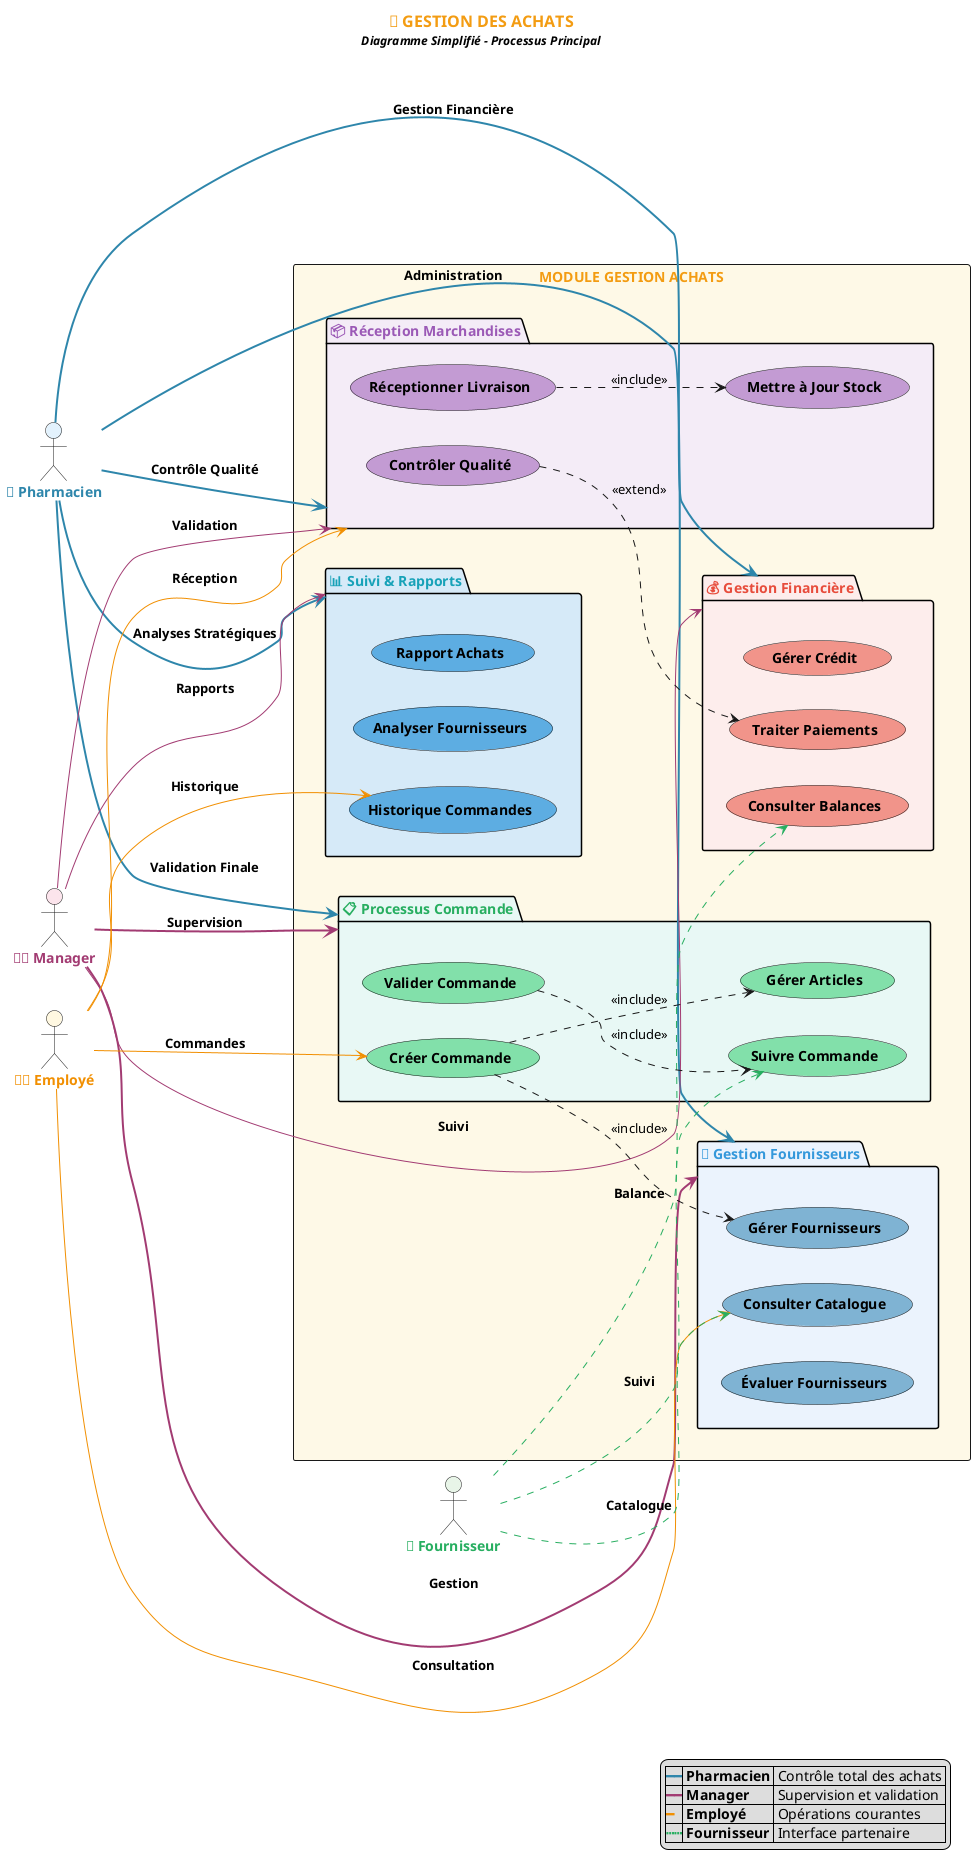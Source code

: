 @startuml Purchase Management - Simplified Use Cases

!define PRIMARY_COLOR #F39C12
!define SECONDARY_COLOR #3498DB
!define SUCCESS_COLOR #27AE60
!define WARNING_COLOR #E74C3C

title <color:#F39C12><size:16><b>🛒 GESTION DES ACHATS</b></size></color>\n<size:12><i>Diagramme Simplifié - Processus Principal</i></size>

left to right direction

actor "<color:#2E86AB><b>💊 Pharmacien</b></color>" as Pharmacist #E3F2FD
actor "<color:#A23B72><b>👨‍💼 Manager</b></color>" as Manager #FCE4EC
actor "<color:#F18F01><b>👩‍💼 Employé</b></color>" as Employee #FFF8E1
actor "<color:#27AE60><b>🚚 Fournisseur</b></color>" as Supplier #E8F5E8

rectangle "<color:#F39C12><b>MODULE GESTION ACHATS</b></color>" as PurchaseModule #FEF9E7 {

  package "<color:#3498DB><b>👥 Gestion Fournisseurs</b></color>" as SupplierPackage #EBF3FD {
    usecase "<b>Gérer Fournisseurs</b>" as UC_ManageSuppliers #7FB3D3
    usecase "<b>Consulter Catalogue</b>" as UC_ViewCatalog #7FB3D3
    usecase "<b>Évaluer Fournisseurs</b>" as UC_RateSuppliers #7FB3D3
  }

  package "<color:#27AE60><b>📋 Processus Commande</b></color>" as OrderPackage #E8F8F5 {
    usecase "<b>Créer Commande</b>" as UC_CreateOrder #82E0AA
    usecase "<b>Gérer Articles</b>" as UC_ManageItems #82E0AA
    usecase "<b>Valider Commande</b>" as UC_ValidateOrder #82E0AA
    usecase "<b>Suivre Commande</b>" as UC_TrackOrder #82E0AA
  }

  package "<color:#9B59B6><b>📦 Réception Marchandises</b></color>" as ReceiptPackage #F4ECF7 {
    usecase "<b>Réceptionner Livraison</b>" as UC_ReceiveDelivery #C39BD3
    usecase "<b>Contrôler Qualité</b>" as UC_QualityControl #C39BD3
    usecase "<b>Mettre à Jour Stock</b>" as UC_UpdateStock #C39BD3
  }

  package "<color:#E74C3C><b>💰 Gestion Financière</b></color>" as FinancePackage #FDEDEC {
    usecase "<b>Gérer Crédit</b>" as UC_ManageCredit #F1948A
    usecase "<b>Traiter Paiements</b>" as UC_ProcessPayments #F1948A
    usecase "<b>Consulter Balances</b>" as UC_ViewBalances #F1948A
  }

  package "<color:#17A2B8><b>📊 Suivi & Rapports</b></color>" as ReportsPackage #D6EAF8 {
    usecase "<b>Rapport Achats</b>" as UC_PurchaseReport #5DADE2
    usecase "<b>Analyser Fournisseurs</b>" as UC_SupplierAnalysis #5DADE2
    usecase "<b>Historique Commandes</b>" as UC_OrderHistory #5DADE2
  }
}

' Relations simplifiées par niveau d'accès
Pharmacist -[#2E86AB,thickness=2]-> SupplierPackage : "<b>Administration</b>"
Pharmacist -[#2E86AB,thickness=2]-> OrderPackage : "<b>Validation Finale</b>"
Pharmacist -[#2E86AB,thickness=2]-> ReceiptPackage : "<b>Contrôle Qualité</b>"
Pharmacist -[#2E86AB,thickness=2]-> FinancePackage : "<b>Gestion Financière</b>"
Pharmacist -[#2E86AB,thickness=2]-> ReportsPackage : "<b>Analyses Stratégiques</b>"

Manager -[#A23B72,thickness=2]-> SupplierPackage : "<b>Gestion</b>"
Manager -[#A23B72,thickness=2]-> OrderPackage : "<b>Supervision</b>"
Manager -[#A23B72,thickness=1]-> ReceiptPackage : "<b>Validation</b>"
Manager -[#A23B72,thickness=1]-> FinancePackage : "<b>Suivi</b>"
Manager -[#A23B72,thickness=1]-> ReportsPackage : "<b>Rapports</b>"

Employee -[#F18F01,thickness=1]-> UC_ViewCatalog : "<b>Consultation</b>"
Employee -[#F18F01,thickness=1]-> UC_CreateOrder : "<b>Commandes</b>"
Employee -[#F18F01,thickness=1]-> ReceiptPackage : "<b>Réception</b>"
Employee -[#F18F01,thickness=1]-> UC_OrderHistory : "<b>Historique</b>"

Supplier -[#27AE60,dashed]-> UC_ViewCatalog : "<b>Catalogue</b>"
Supplier -[#27AE60,dashed]-> UC_TrackOrder : "<b>Suivi</b>"
Supplier -[#27AE60,dashed]-> UC_ViewBalances : "<b>Balance</b>"

' Relations fonctionnelles simplifiées
UC_CreateOrder ..> UC_ManageSuppliers : <<include>>
UC_CreateOrder ..> UC_ManageItems : <<include>>
UC_ValidateOrder ..> UC_TrackOrder : <<include>>
UC_ReceiveDelivery ..> UC_UpdateStock : <<include>>
UC_QualityControl ..> UC_ProcessPayments : <<extend>>

' Légende claire
legend bottom right
|<color:#2E86AB>━━</color>| **Pharmacien** | Contrôle total des achats |
|<color:#A23B72>━━</color>| **Manager** | Supervision et validation |
|<color:#F18F01>━</color>| **Employé** | Opérations courantes |
|<color:#27AE60>┅┅</color>| **Fournisseur** | Interface partenaire |
endlegend

@enduml
  }

  package "Analyse et Rapports" {
    usecase "Rapport achats par période\n(Purchase Report by Period)" as UC_PurchaseReport
    usecase "Analyse performance fournisseurs\n(Supplier Performance Analysis)" as UC_SupplierAnalysis
    usecase "Rapport coûts d'acquisition\n(Acquisition Cost Report)" as UC_CostReport
    usecase "Tendances prix\n(Price Trends)" as UC_PriceTrends
    usecase "Prévisions achats\n(Purchase Forecasting)" as UC_PurchaseForecasting
    usecase "Analyse rentabilité\n(Profitability Analysis)" as UC_ProfitAnalysis
  }

  package "Optimisation" {
    usecase "Suggérer réapprovisionnement\n(Suggest Restock)" as UC_SuggestRestock
    usecase "Optimiser quantités commande\n(Optimize Order Quantities)" as UC_OptimizeQty
    usecase "Comparer prix fournisseurs\n(Compare Supplier Prices)" as UC_ComparePrices
    usecase "Négocier conditions\n(Negotiate Terms)" as UC_NegotiateTerms
    usecase "Planifier commandes groupées\n(Plan Bulk Orders)" as UC_PlanBulkOrders
  }
}

' Pharmacist permissions (full access)
Pharmacist --> UC_CreateSupplier
Pharmacist --> UC_EditSupplier
Pharmacist --> UC_ViewSuppliers
Pharmacist --> UC_SearchSupplier
Pharmacist --> UC_RateSupplier
Pharmacist --> UC_DeactivateSupplier
Pharmacist --> UC_PaymentTerms

Pharmacist --> UC_CreatePO
Pharmacist --> UC_SelectSupplier
Pharmacist --> UC_AddOrderItems
Pharmacist --> UC_CalcOrderTotal
Pharmacist --> UC_ApplyOrderDiscount
Pharmacist --> UC_ValidateOrder
Pharmacist --> UC_SendOrder
Pharmacist --> UC_TrackOrder

Pharmacist --> UC_ReceiveDelivery
Pharmacist --> UC_CheckCompliance
Pharmacist --> UC_QualityControl
Pharmacist --> UC_UpdateStock
Pharmacist --> UC_GenerateReceipt
Pharmacist --> UC_ReportIssue

Pharmacist --> UC_ManageCredit
Pharmacist --> UC_RecordPayment
Pharmacist --> UC_ViewBalance
Pharmacist --> UC_SchedulePayments
Pharmacist --> UC_GenerateInvoices
Pharmacist --> UC_BankReconciliation

Pharmacist --> UC_PurchaseReport
Pharmacist --> UC_SupplierAnalysis
Pharmacist --> UC_CostReport
Pharmacist --> UC_PriceTrends
Pharmacist --> UC_PurchaseForecasting
Pharmacist --> UC_ProfitAnalysis

Pharmacist --> UC_SuggestRestock
Pharmacist --> UC_OptimizeQty
Pharmacist --> UC_ComparePrices
Pharmacist --> UC_NegotiateTerms
Pharmacist --> UC_PlanBulkOrders

' Manager permissions (purchase management)
Manager --> UC_CreateSupplier
Manager --> UC_EditSupplier
Manager --> UC_ViewSuppliers
Manager --> UC_SearchSupplier
Manager --> UC_RateSupplier

Manager --> UC_CreatePO
Manager --> UC_SelectSupplier
Manager --> UC_AddOrderItems
Manager --> UC_CalcOrderTotal
Manager --> UC_ApplyOrderDiscount
Manager --> UC_ValidateOrder
Manager --> UC_SendOrder
Manager --> UC_TrackOrder

Manager --> UC_ReceiveDelivery
Manager --> UC_CheckCompliance
Manager --> UC_QualityControl
Manager --> UC_UpdateStock
Manager --> UC_GenerateReceipt
Manager --> UC_ReportIssue

Manager --> UC_ViewBalance
Manager --> UC_RecordPayment

Manager --> UC_PurchaseReport
Manager --> UC_SupplierAnalysis
Manager --> UC_CostReport

Manager --> UC_SuggestRestock
Manager --> UC_ComparePrices

' Employee permissions (limited)
Employee --> UC_ViewSuppliers
Employee --> UC_SearchSupplier

Employee --> UC_TrackOrder

Employee --> UC_ReceiveDelivery
Employee --> UC_CheckCompliance
Employee --> UC_UpdateStock
Employee --> UC_ReportIssue

' Supplier interactions
Supplier --> UC_ReceiveDelivery : "Delivers goods"
Supplier --> UC_SendOrder : "Receives orders"

' Use case relationships
UC_CreatePO ..> UC_SelectSupplier : <<include>>
UC_CreatePO ..> UC_AddOrderItems : <<include>>
UC_AddOrderItems ..> UC_CalcOrderTotal : <<include>>
UC_ValidateOrder ..> UC_SendOrder : <<include>>
UC_ReceiveDelivery ..> UC_CheckCompliance : <<include>>
UC_CheckCompliance ..> UC_UpdateStock : <<include>>
UC_UpdateStock ..> UC_GenerateReceipt : <<include>>
UC_CheckCompliance <.. UC_ReportIssue : <<extend>>
UC_ViewSuppliers <.. UC_SearchSupplier : <<extend>>
UC_CreatePO <.. UC_ApplyOrderDiscount : <<extend>>
UC_SupplierAnalysis ..> UC_RateSupplier : <<include>>

@enduml
